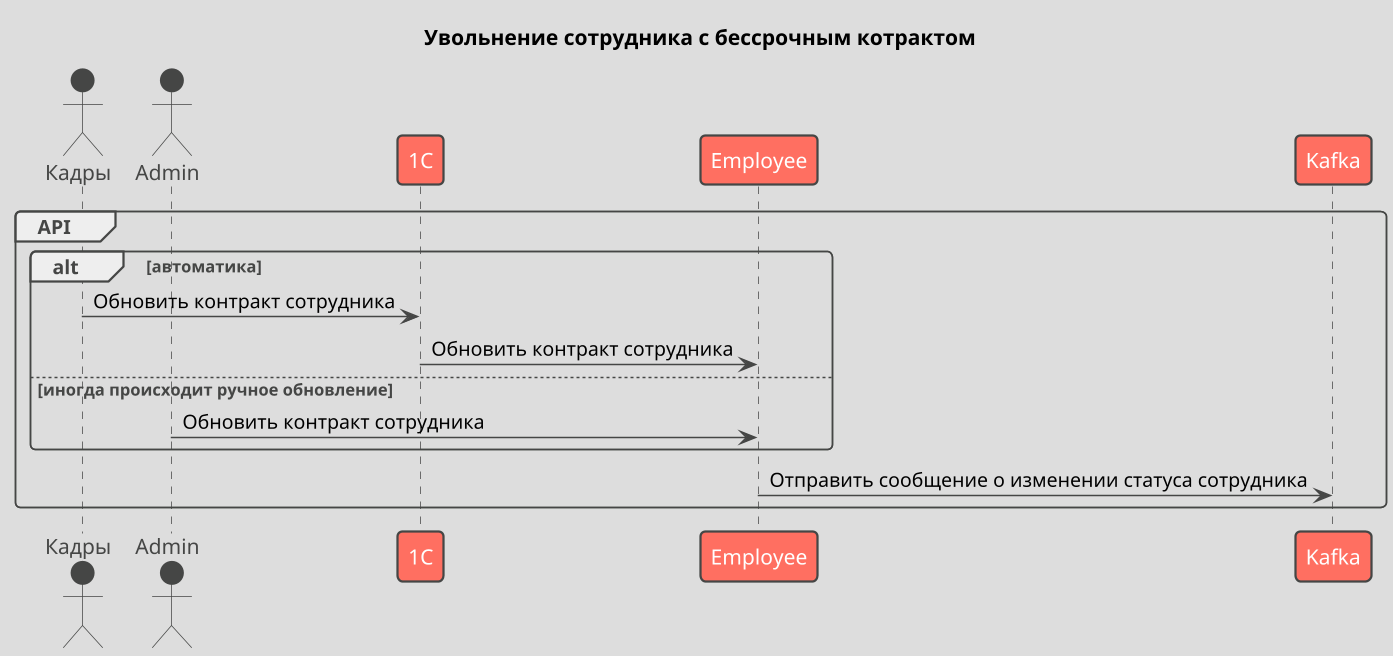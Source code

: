@startuml
!theme toy
scale 1.5

actor "Кадры" as kadry
actor "Admin" as admin
participant "1C" as 1c
participant "Employee" as hr
participant "Kafka" as kafka

title Увольнение сотрудника с бессрочным котрактом
group  API
        alt автоматика
                kadry -> 1c: Обновить контракт сотрудника
                1c -> hr: Обновить контракт сотрудника
        else иногда происходит ручное обновление
                admin -> hr: Обновить контракт сотрудника
        end

        hr -> kafka: Отправить сообщение о изменении статуса сотрудника
end


@enduml
